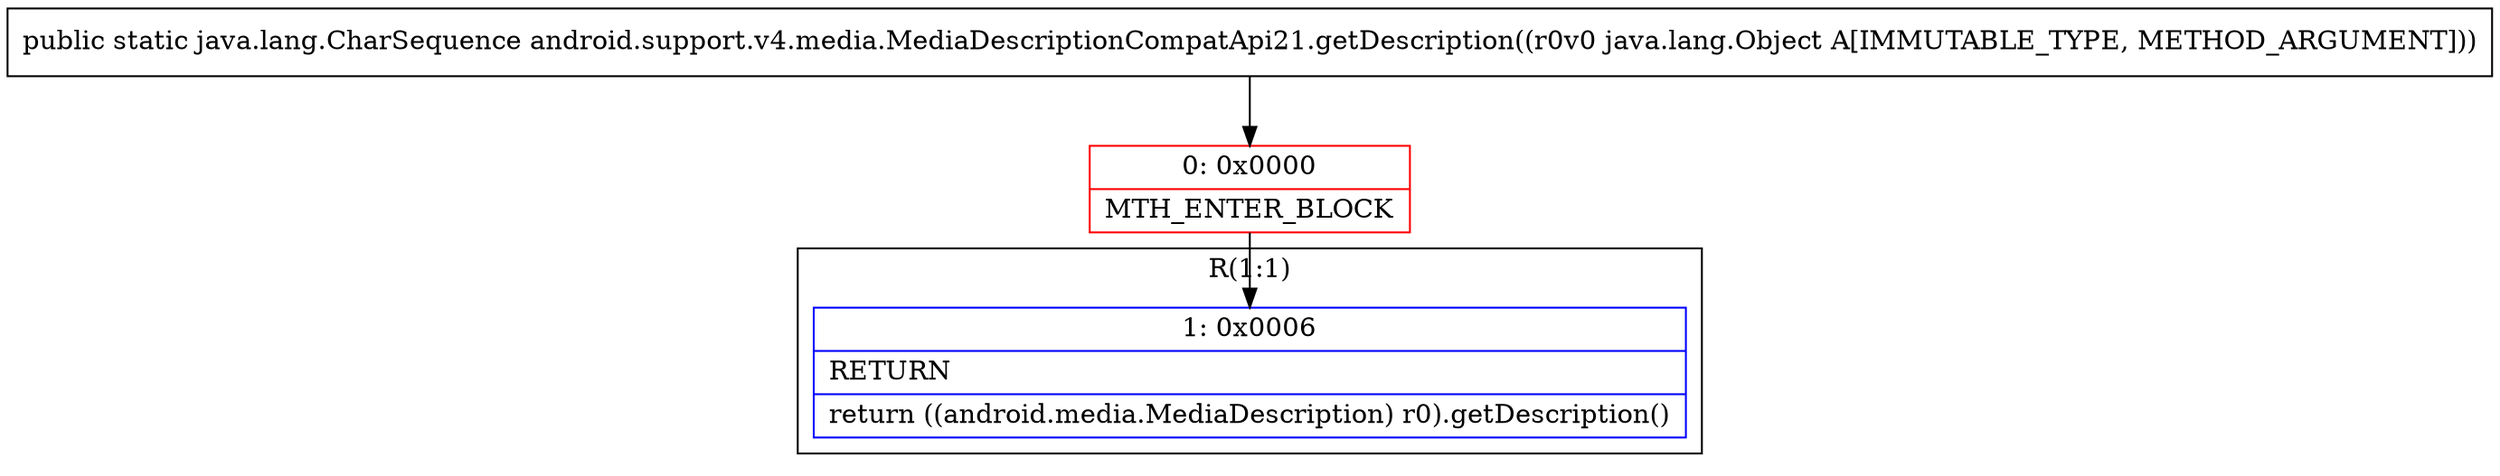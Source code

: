 digraph "CFG forandroid.support.v4.media.MediaDescriptionCompatApi21.getDescription(Ljava\/lang\/Object;)Ljava\/lang\/CharSequence;" {
subgraph cluster_Region_1637646158 {
label = "R(1:1)";
node [shape=record,color=blue];
Node_1 [shape=record,label="{1\:\ 0x0006|RETURN\l|return ((android.media.MediaDescription) r0).getDescription()\l}"];
}
Node_0 [shape=record,color=red,label="{0\:\ 0x0000|MTH_ENTER_BLOCK\l}"];
MethodNode[shape=record,label="{public static java.lang.CharSequence android.support.v4.media.MediaDescriptionCompatApi21.getDescription((r0v0 java.lang.Object A[IMMUTABLE_TYPE, METHOD_ARGUMENT])) }"];
MethodNode -> Node_0;
Node_0 -> Node_1;
}

